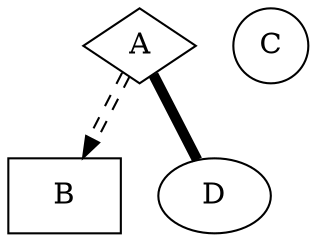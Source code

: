digraph test170141183460469231731687303715889251119 {

  A [shape=diamond]
  B [shape=box]
  C [shape=circle]

  A -> B [style=dashed, color="black:invis:black"]
  A -> D [penwidth=5, arrowhead=none]

}
